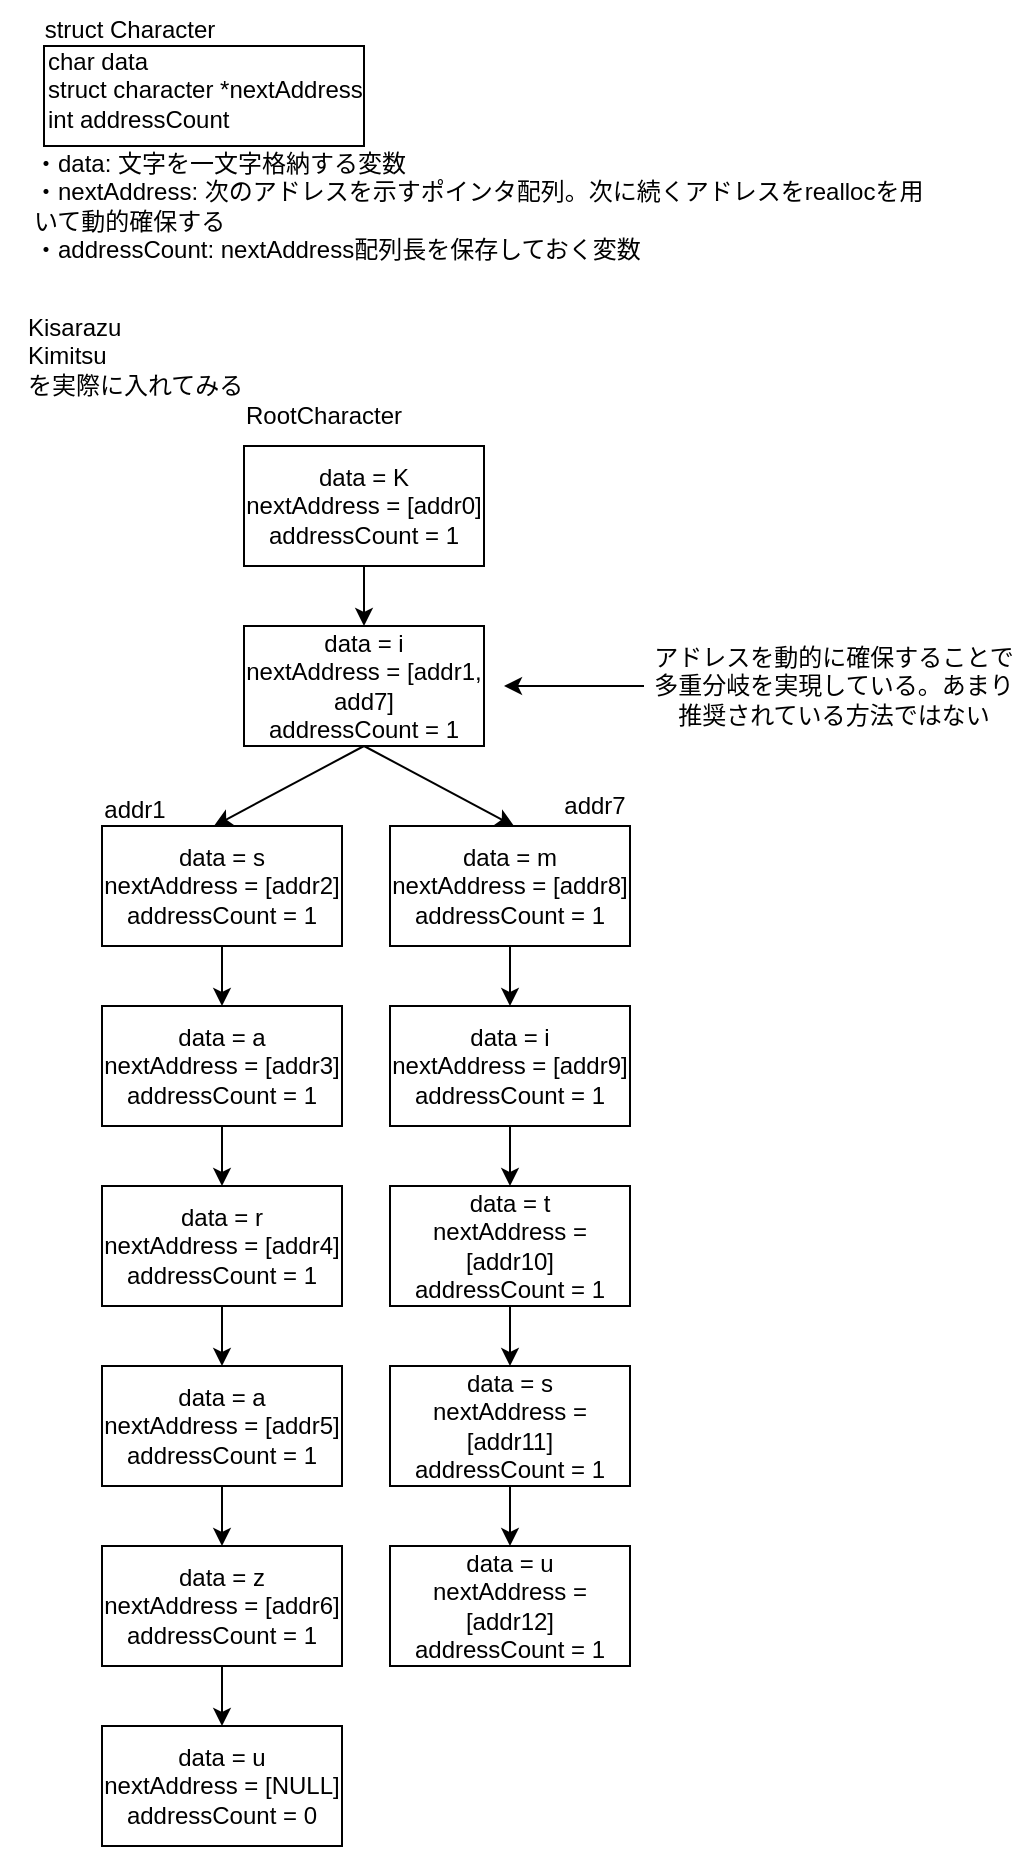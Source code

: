 <mxfile version="20.8.10" type="device"><diagram name="ページ1" id="bq4e74mKnjEroqq4Dovj"><mxGraphModel dx="862" dy="969" grid="1" gridSize="10" guides="1" tooltips="1" connect="1" arrows="1" fold="1" page="1" pageScale="1" pageWidth="827" pageHeight="1169" math="0" shadow="0"><root><mxCell id="0"/><mxCell id="1" parent="0"/><mxCell id="kDY4WcDXmGpmqgmlPFKE-2" value="" style="rounded=0;whiteSpace=wrap;html=1;" vertex="1" parent="1"><mxGeometry x="330" y="160" width="160" height="50" as="geometry"/></mxCell><mxCell id="kDY4WcDXmGpmqgmlPFKE-3" value="struct Character" style="text;html=1;strokeColor=none;fillColor=none;align=center;verticalAlign=middle;whiteSpace=wrap;rounded=0;" vertex="1" parent="1"><mxGeometry x="308" y="137" width="130" height="30" as="geometry"/></mxCell><mxCell id="kDY4WcDXmGpmqgmlPFKE-4" value="char data&lt;br&gt;struct character *nextAddress&lt;br&gt;int addressCount" style="text;html=1;strokeColor=none;fillColor=none;align=left;verticalAlign=middle;whiteSpace=wrap;rounded=0;" vertex="1" parent="1"><mxGeometry x="330" y="167" width="190" height="30" as="geometry"/></mxCell><mxCell id="kDY4WcDXmGpmqgmlPFKE-5" value="・data: 文字を一文字格納する変数&lt;br&gt;・nextAddress: 次のアドレスを示すポインタ配列。次に続くアドレスをreallocを用いて動的確保する&lt;br&gt;・addressCount: nextAddress配列長を保存しておく変数" style="text;html=1;strokeColor=none;fillColor=none;align=left;verticalAlign=middle;whiteSpace=wrap;rounded=0;" vertex="1" parent="1"><mxGeometry x="323" y="225" width="450" height="30" as="geometry"/></mxCell><mxCell id="kDY4WcDXmGpmqgmlPFKE-7" value="Kisarazu&lt;br&gt;Kimitsu&lt;br&gt;を実際に入れてみる" style="text;html=1;strokeColor=none;fillColor=none;align=left;verticalAlign=middle;whiteSpace=wrap;rounded=0;" vertex="1" parent="1"><mxGeometry x="320" y="300" width="210" height="30" as="geometry"/></mxCell><mxCell id="kDY4WcDXmGpmqgmlPFKE-8" value="data = K&lt;br&gt;nextAddress = [addr0]&lt;br&gt;addressCount = 1" style="rounded=0;whiteSpace=wrap;html=1;" vertex="1" parent="1"><mxGeometry x="430" y="360" width="120" height="60" as="geometry"/></mxCell><mxCell id="kDY4WcDXmGpmqgmlPFKE-9" value="RootCharacter" style="text;html=1;align=left;verticalAlign=middle;resizable=0;points=[];autosize=1;strokeColor=none;fillColor=none;" vertex="1" parent="1"><mxGeometry x="429" y="330" width="100" height="30" as="geometry"/></mxCell><mxCell id="kDY4WcDXmGpmqgmlPFKE-10" value="data = i&lt;br&gt;nextAddress = [addr1, add7]&lt;br&gt;addressCount = 1" style="rounded=0;whiteSpace=wrap;html=1;" vertex="1" parent="1"><mxGeometry x="430" y="450" width="120" height="60" as="geometry"/></mxCell><mxCell id="kDY4WcDXmGpmqgmlPFKE-11" value="" style="endArrow=classic;html=1;rounded=0;exitX=0.5;exitY=1;exitDx=0;exitDy=0;entryX=0.5;entryY=0;entryDx=0;entryDy=0;" edge="1" parent="1" source="kDY4WcDXmGpmqgmlPFKE-8" target="kDY4WcDXmGpmqgmlPFKE-10"><mxGeometry width="50" height="50" relative="1" as="geometry"><mxPoint x="515" y="430" as="sourcePoint"/><mxPoint x="565" y="380" as="targetPoint"/></mxGeometry></mxCell><mxCell id="kDY4WcDXmGpmqgmlPFKE-12" value="" style="endArrow=classic;html=1;rounded=0;exitX=0.5;exitY=1;exitDx=0;exitDy=0;" edge="1" parent="1" source="kDY4WcDXmGpmqgmlPFKE-10"><mxGeometry width="50" height="50" relative="1" as="geometry"><mxPoint x="515" y="590" as="sourcePoint"/><mxPoint x="565" y="550" as="targetPoint"/></mxGeometry></mxCell><mxCell id="kDY4WcDXmGpmqgmlPFKE-13" value="data = m&lt;br&gt;nextAddress = [addr8]&lt;br&gt;addressCount = 1" style="rounded=0;whiteSpace=wrap;html=1;" vertex="1" parent="1"><mxGeometry x="503" y="550" width="120" height="60" as="geometry"/></mxCell><mxCell id="kDY4WcDXmGpmqgmlPFKE-14" value="" style="endArrow=classic;html=1;rounded=0;exitX=0.5;exitY=1;exitDx=0;exitDy=0;" edge="1" parent="1" source="kDY4WcDXmGpmqgmlPFKE-10"><mxGeometry width="50" height="50" relative="1" as="geometry"><mxPoint x="515" y="590" as="sourcePoint"/><mxPoint x="415" y="550" as="targetPoint"/></mxGeometry></mxCell><mxCell id="kDY4WcDXmGpmqgmlPFKE-15" value="data = s&lt;br&gt;nextAddress = [addr2]&lt;br&gt;addressCount = 1" style="rounded=0;whiteSpace=wrap;html=1;" vertex="1" parent="1"><mxGeometry x="359" y="550" width="120" height="60" as="geometry"/></mxCell><mxCell id="kDY4WcDXmGpmqgmlPFKE-16" value="addr1" style="text;html=1;align=center;verticalAlign=middle;resizable=0;points=[];autosize=1;strokeColor=none;fillColor=none;" vertex="1" parent="1"><mxGeometry x="350" y="527" width="50" height="30" as="geometry"/></mxCell><mxCell id="kDY4WcDXmGpmqgmlPFKE-17" value="addr7" style="text;html=1;align=center;verticalAlign=middle;resizable=0;points=[];autosize=1;strokeColor=none;fillColor=none;" vertex="1" parent="1"><mxGeometry x="580" y="525" width="50" height="30" as="geometry"/></mxCell><mxCell id="kDY4WcDXmGpmqgmlPFKE-18" value="data = a&lt;br&gt;nextAddress = [addr3]&lt;br&gt;addressCount = 1" style="rounded=0;whiteSpace=wrap;html=1;" vertex="1" parent="1"><mxGeometry x="359" y="640" width="120" height="60" as="geometry"/></mxCell><mxCell id="kDY4WcDXmGpmqgmlPFKE-19" value="" style="endArrow=classic;html=1;rounded=0;exitX=0.5;exitY=1;exitDx=0;exitDy=0;entryX=0.5;entryY=0;entryDx=0;entryDy=0;" edge="1" parent="1" target="kDY4WcDXmGpmqgmlPFKE-18"><mxGeometry width="50" height="50" relative="1" as="geometry"><mxPoint x="419" y="610" as="sourcePoint"/><mxPoint x="494" y="570" as="targetPoint"/></mxGeometry></mxCell><mxCell id="kDY4WcDXmGpmqgmlPFKE-20" value="data = r&lt;br&gt;nextAddress = [addr4]&lt;br&gt;addressCount = 1" style="rounded=0;whiteSpace=wrap;html=1;" vertex="1" parent="1"><mxGeometry x="359" y="730" width="120" height="60" as="geometry"/></mxCell><mxCell id="kDY4WcDXmGpmqgmlPFKE-21" value="" style="endArrow=classic;html=1;rounded=0;exitX=0.5;exitY=1;exitDx=0;exitDy=0;entryX=0.5;entryY=0;entryDx=0;entryDy=0;" edge="1" parent="1" target="kDY4WcDXmGpmqgmlPFKE-20"><mxGeometry width="50" height="50" relative="1" as="geometry"><mxPoint x="419" y="700" as="sourcePoint"/><mxPoint x="494" y="660" as="targetPoint"/></mxGeometry></mxCell><mxCell id="kDY4WcDXmGpmqgmlPFKE-22" value="data = a&lt;br&gt;nextAddress = [addr5]&lt;br&gt;addressCount = 1" style="rounded=0;whiteSpace=wrap;html=1;" vertex="1" parent="1"><mxGeometry x="359" y="820" width="120" height="60" as="geometry"/></mxCell><mxCell id="kDY4WcDXmGpmqgmlPFKE-23" value="" style="endArrow=classic;html=1;rounded=0;exitX=0.5;exitY=1;exitDx=0;exitDy=0;entryX=0.5;entryY=0;entryDx=0;entryDy=0;" edge="1" parent="1" target="kDY4WcDXmGpmqgmlPFKE-22"><mxGeometry width="50" height="50" relative="1" as="geometry"><mxPoint x="419" y="790" as="sourcePoint"/><mxPoint x="494" y="750" as="targetPoint"/></mxGeometry></mxCell><mxCell id="kDY4WcDXmGpmqgmlPFKE-24" value="data = z&lt;br&gt;nextAddress = [addr6]&lt;br&gt;addressCount = 1" style="rounded=0;whiteSpace=wrap;html=1;" vertex="1" parent="1"><mxGeometry x="359" y="910" width="120" height="60" as="geometry"/></mxCell><mxCell id="kDY4WcDXmGpmqgmlPFKE-25" value="" style="endArrow=classic;html=1;rounded=0;exitX=0.5;exitY=1;exitDx=0;exitDy=0;entryX=0.5;entryY=0;entryDx=0;entryDy=0;" edge="1" parent="1" target="kDY4WcDXmGpmqgmlPFKE-24"><mxGeometry width="50" height="50" relative="1" as="geometry"><mxPoint x="419" y="880" as="sourcePoint"/><mxPoint x="494" y="840" as="targetPoint"/></mxGeometry></mxCell><mxCell id="kDY4WcDXmGpmqgmlPFKE-26" value="data = u&lt;br&gt;nextAddress = [NULL]&lt;br&gt;addressCount = 0" style="rounded=0;whiteSpace=wrap;html=1;" vertex="1" parent="1"><mxGeometry x="359" y="1000" width="120" height="60" as="geometry"/></mxCell><mxCell id="kDY4WcDXmGpmqgmlPFKE-27" value="" style="endArrow=classic;html=1;rounded=0;exitX=0.5;exitY=1;exitDx=0;exitDy=0;entryX=0.5;entryY=0;entryDx=0;entryDy=0;" edge="1" parent="1" target="kDY4WcDXmGpmqgmlPFKE-26"><mxGeometry width="50" height="50" relative="1" as="geometry"><mxPoint x="419" y="970" as="sourcePoint"/><mxPoint x="494" y="930" as="targetPoint"/></mxGeometry></mxCell><mxCell id="kDY4WcDXmGpmqgmlPFKE-28" value="data = i&lt;br&gt;nextAddress = [addr9]&lt;br&gt;addressCount = 1" style="rounded=0;whiteSpace=wrap;html=1;" vertex="1" parent="1"><mxGeometry x="503" y="640" width="120" height="60" as="geometry"/></mxCell><mxCell id="kDY4WcDXmGpmqgmlPFKE-29" value="" style="endArrow=classic;html=1;rounded=0;exitX=0.5;exitY=1;exitDx=0;exitDy=0;entryX=0.5;entryY=0;entryDx=0;entryDy=0;" edge="1" parent="1" target="kDY4WcDXmGpmqgmlPFKE-28"><mxGeometry width="50" height="50" relative="1" as="geometry"><mxPoint x="563" y="610" as="sourcePoint"/><mxPoint x="638" y="570" as="targetPoint"/></mxGeometry></mxCell><mxCell id="kDY4WcDXmGpmqgmlPFKE-30" value="data = t&lt;br&gt;nextAddress = [addr10]&lt;br&gt;addressCount = 1" style="rounded=0;whiteSpace=wrap;html=1;" vertex="1" parent="1"><mxGeometry x="503" y="730" width="120" height="60" as="geometry"/></mxCell><mxCell id="kDY4WcDXmGpmqgmlPFKE-31" value="" style="endArrow=classic;html=1;rounded=0;exitX=0.5;exitY=1;exitDx=0;exitDy=0;entryX=0.5;entryY=0;entryDx=0;entryDy=0;" edge="1" parent="1" target="kDY4WcDXmGpmqgmlPFKE-30"><mxGeometry width="50" height="50" relative="1" as="geometry"><mxPoint x="563" y="700" as="sourcePoint"/><mxPoint x="638" y="660" as="targetPoint"/></mxGeometry></mxCell><mxCell id="kDY4WcDXmGpmqgmlPFKE-32" value="data = s&lt;br&gt;nextAddress = [addr11]&lt;br&gt;addressCount = 1" style="rounded=0;whiteSpace=wrap;html=1;" vertex="1" parent="1"><mxGeometry x="503" y="820" width="120" height="60" as="geometry"/></mxCell><mxCell id="kDY4WcDXmGpmqgmlPFKE-33" value="" style="endArrow=classic;html=1;rounded=0;exitX=0.5;exitY=1;exitDx=0;exitDy=0;entryX=0.5;entryY=0;entryDx=0;entryDy=0;" edge="1" parent="1" target="kDY4WcDXmGpmqgmlPFKE-32"><mxGeometry width="50" height="50" relative="1" as="geometry"><mxPoint x="563" y="790" as="sourcePoint"/><mxPoint x="638" y="750" as="targetPoint"/></mxGeometry></mxCell><mxCell id="kDY4WcDXmGpmqgmlPFKE-34" value="data = u&lt;br&gt;nextAddress = [addr12]&lt;br&gt;addressCount = 1" style="rounded=0;whiteSpace=wrap;html=1;" vertex="1" parent="1"><mxGeometry x="503" y="910" width="120" height="60" as="geometry"/></mxCell><mxCell id="kDY4WcDXmGpmqgmlPFKE-35" value="" style="endArrow=classic;html=1;rounded=0;exitX=0.5;exitY=1;exitDx=0;exitDy=0;entryX=0.5;entryY=0;entryDx=0;entryDy=0;" edge="1" parent="1" target="kDY4WcDXmGpmqgmlPFKE-34"><mxGeometry width="50" height="50" relative="1" as="geometry"><mxPoint x="563" y="880" as="sourcePoint"/><mxPoint x="638" y="840" as="targetPoint"/></mxGeometry></mxCell><mxCell id="kDY4WcDXmGpmqgmlPFKE-38" value="" style="endArrow=classic;html=1;rounded=0;" edge="1" parent="1"><mxGeometry width="50" height="50" relative="1" as="geometry"><mxPoint x="630" y="480" as="sourcePoint"/><mxPoint x="560" y="480" as="targetPoint"/></mxGeometry></mxCell><mxCell id="kDY4WcDXmGpmqgmlPFKE-39" value="アドレスを動的に確保することで多重分岐を実現している。あまり推奨されている方法ではない" style="text;html=1;strokeColor=none;fillColor=none;align=center;verticalAlign=middle;whiteSpace=wrap;rounded=0;" vertex="1" parent="1"><mxGeometry x="630" y="465" width="190" height="30" as="geometry"/></mxCell></root></mxGraphModel></diagram></mxfile>